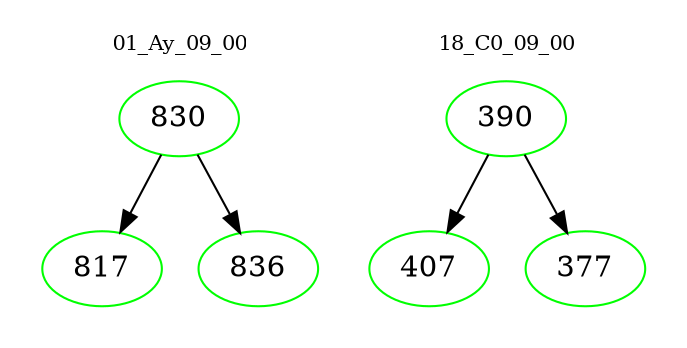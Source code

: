 digraph{
subgraph cluster_0 {
color = white
label = "01_Ay_09_00";
fontsize=10;
T0_830 [label="830", color="green"]
T0_830 -> T0_817 [color="black"]
T0_817 [label="817", color="green"]
T0_830 -> T0_836 [color="black"]
T0_836 [label="836", color="green"]
}
subgraph cluster_1 {
color = white
label = "18_C0_09_00";
fontsize=10;
T1_390 [label="390", color="green"]
T1_390 -> T1_407 [color="black"]
T1_407 [label="407", color="green"]
T1_390 -> T1_377 [color="black"]
T1_377 [label="377", color="green"]
}
}
